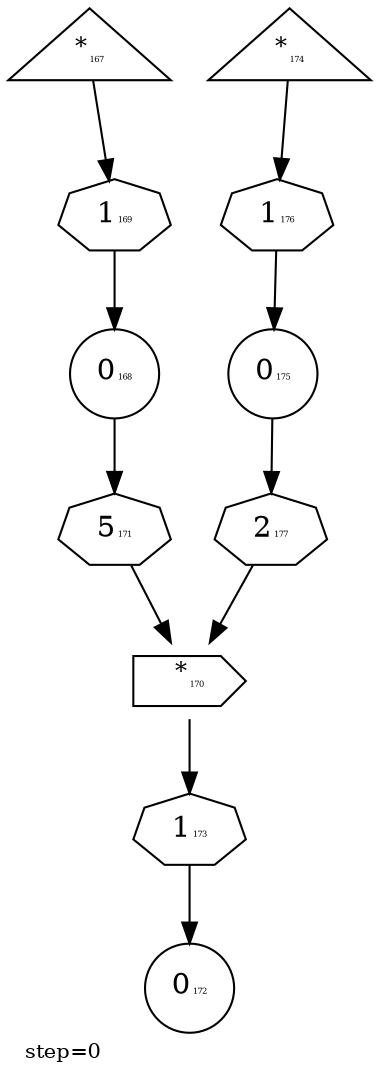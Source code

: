 digraph {
  graph  [labelloc=bottom,labeljust=left,fontsize="10",label="step=0"];
  "167" [shape=triangle,peripheries="1",label=<<SUP>*</SUP><FONT POINT-SIZE='4'>167</FONT>>,labelfontcolor=black,color=black];
  "168" [shape=circle,peripheries="1",label=<0<FONT POINT-SIZE='4'>168</FONT>>,labelfontcolor=black,color=black];
  "170" [shape=cds,peripheries="1",label=<<SUP>*</SUP><FONT POINT-SIZE='4'>170</FONT>>,labelfontcolor=black,color=black];
  "172" [shape=circle,peripheries="1",label=<0<FONT POINT-SIZE='4'>172</FONT>>,labelfontcolor=black,color=black];
  "174" [shape=triangle,peripheries="1",label=<<SUP>*</SUP><FONT POINT-SIZE='4'>174</FONT>>,labelfontcolor=black,color=black];
  "175" [shape=circle,peripheries="1",label=<0<FONT POINT-SIZE='4'>175</FONT>>,labelfontcolor=black,color=black];
  "169" [label=<1<FONT POINT-SIZE='4'>169</FONT>>,peripheries="1",color=black,shape=septagon];
  "167" -> "169" [color=black];
  "169" -> "168" [color=black];
  "171" [label=<5<FONT POINT-SIZE='4'>171</FONT>>,peripheries="1",color=black,shape=septagon];
  "168" -> "171" [color=black];
  "171" -> "170" [color=black];
  "173" [label=<1<FONT POINT-SIZE='4'>173</FONT>>,peripheries="1",color=black,shape=septagon];
  "170" -> "173" [color=black];
  "173" -> "172" [color=black];
  "176" [label=<1<FONT POINT-SIZE='4'>176</FONT>>,peripheries="1",color=black,shape=septagon];
  "174" -> "176" [color=black];
  "176" -> "175" [color=black];
  "177" [label=<2<FONT POINT-SIZE='4'>177</FONT>>,peripheries="1",color=black,shape=septagon];
  "175" -> "177" [color=black];
  "177" -> "170" [color=black];
}